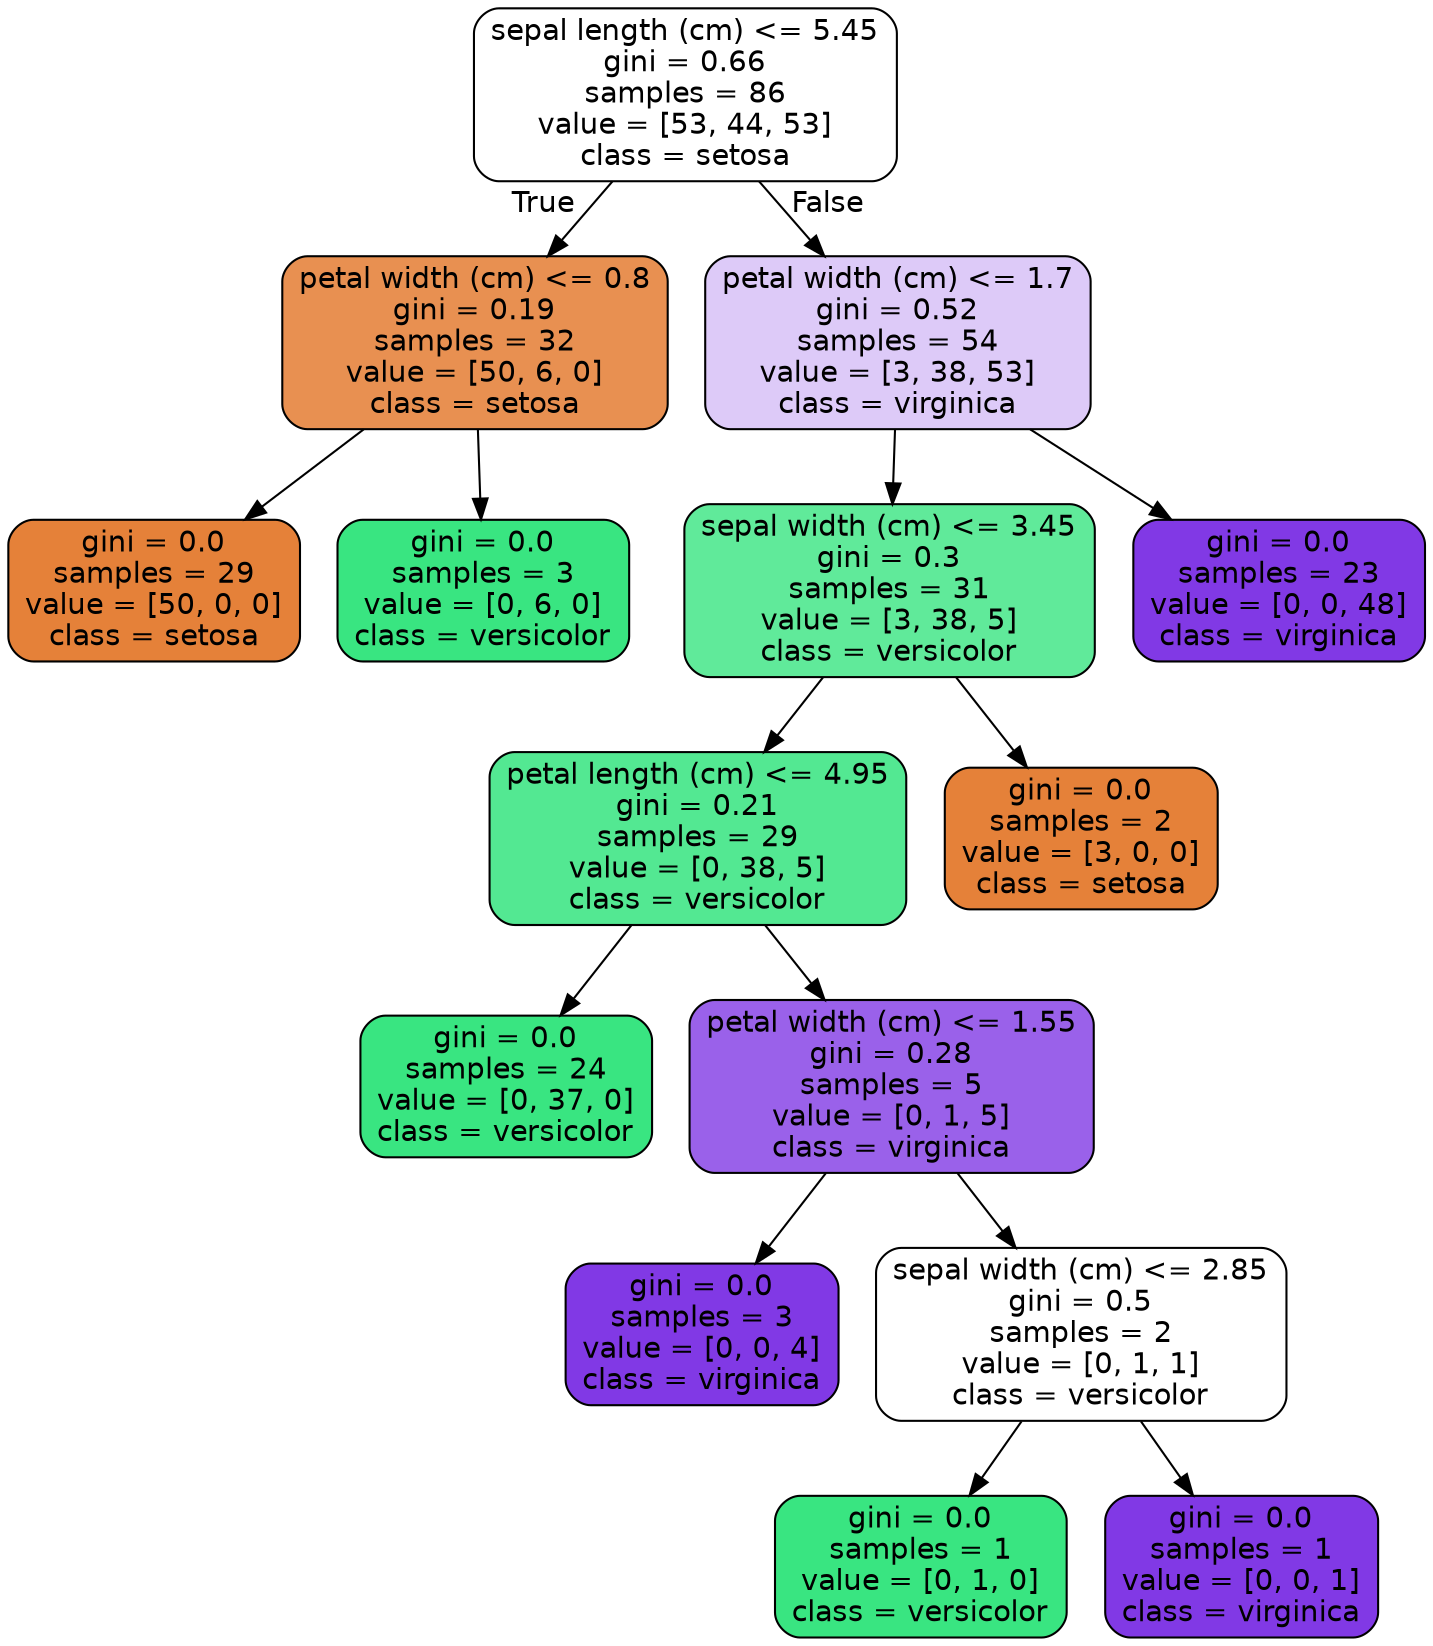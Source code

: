 digraph Tree {
node [shape=box, style="filled, rounded", color="black", fontname="helvetica"] ;
edge [fontname="helvetica"] ;
0 [label="sepal length (cm) <= 5.45\ngini = 0.66\nsamples = 86\nvalue = [53, 44, 53]\nclass = setosa", fillcolor="#ffffff"] ;
1 [label="petal width (cm) <= 0.8\ngini = 0.19\nsamples = 32\nvalue = [50, 6, 0]\nclass = setosa", fillcolor="#e89051"] ;
0 -> 1 [labeldistance=2.5, labelangle=45, headlabel="True"] ;
2 [label="gini = 0.0\nsamples = 29\nvalue = [50, 0, 0]\nclass = setosa", fillcolor="#e58139"] ;
1 -> 2 ;
3 [label="gini = 0.0\nsamples = 3\nvalue = [0, 6, 0]\nclass = versicolor", fillcolor="#39e581"] ;
1 -> 3 ;
4 [label="petal width (cm) <= 1.7\ngini = 0.52\nsamples = 54\nvalue = [3, 38, 53]\nclass = virginica", fillcolor="#ddcaf8"] ;
0 -> 4 [labeldistance=2.5, labelangle=-45, headlabel="False"] ;
5 [label="sepal width (cm) <= 3.45\ngini = 0.3\nsamples = 31\nvalue = [3, 38, 5]\nclass = versicolor", fillcolor="#60ea9a"] ;
4 -> 5 ;
6 [label="petal length (cm) <= 4.95\ngini = 0.21\nsamples = 29\nvalue = [0, 38, 5]\nclass = versicolor", fillcolor="#53e892"] ;
5 -> 6 ;
7 [label="gini = 0.0\nsamples = 24\nvalue = [0, 37, 0]\nclass = versicolor", fillcolor="#39e581"] ;
6 -> 7 ;
8 [label="petal width (cm) <= 1.55\ngini = 0.28\nsamples = 5\nvalue = [0, 1, 5]\nclass = virginica", fillcolor="#9a61ea"] ;
6 -> 8 ;
9 [label="gini = 0.0\nsamples = 3\nvalue = [0, 0, 4]\nclass = virginica", fillcolor="#8139e5"] ;
8 -> 9 ;
10 [label="sepal width (cm) <= 2.85\ngini = 0.5\nsamples = 2\nvalue = [0, 1, 1]\nclass = versicolor", fillcolor="#ffffff"] ;
8 -> 10 ;
11 [label="gini = 0.0\nsamples = 1\nvalue = [0, 1, 0]\nclass = versicolor", fillcolor="#39e581"] ;
10 -> 11 ;
12 [label="gini = 0.0\nsamples = 1\nvalue = [0, 0, 1]\nclass = virginica", fillcolor="#8139e5"] ;
10 -> 12 ;
13 [label="gini = 0.0\nsamples = 2\nvalue = [3, 0, 0]\nclass = setosa", fillcolor="#e58139"] ;
5 -> 13 ;
14 [label="gini = 0.0\nsamples = 23\nvalue = [0, 0, 48]\nclass = virginica", fillcolor="#8139e5"] ;
4 -> 14 ;
}